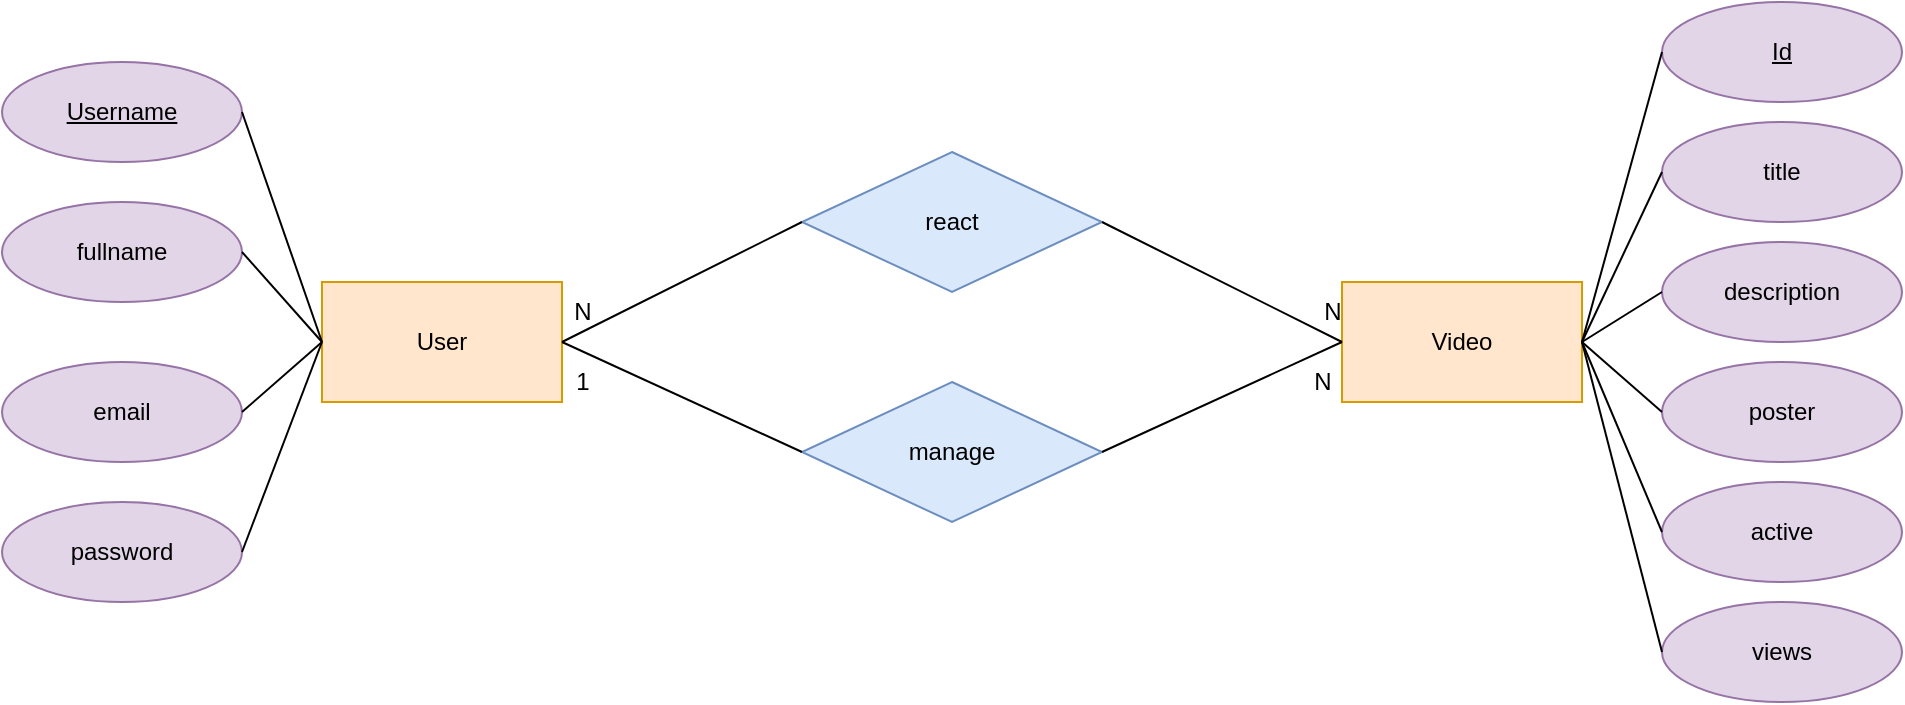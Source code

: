 <mxfile version="21.0.6" type="device"><diagram name="Page-1" id="bs5iMbORWByApO19BrjQ"><mxGraphModel dx="1050" dy="541" grid="1" gridSize="10" guides="1" tooltips="1" connect="1" arrows="1" fold="1" page="1" pageScale="1" pageWidth="850" pageHeight="1100" math="0" shadow="0"><root><mxCell id="0"/><mxCell id="1" parent="0"/><mxCell id="QL25ilSwBisRu-vusex--5" value="User" style="rounded=0;whiteSpace=wrap;html=1;fillColor=#ffe6cc;strokeColor=#d79b00;" parent="1" vertex="1"><mxGeometry x="180" y="310" width="120" height="60" as="geometry"/></mxCell><mxCell id="QL25ilSwBisRu-vusex--7" value="Video" style="rounded=0;whiteSpace=wrap;html=1;fillColor=#ffe6cc;strokeColor=#d79b00;" parent="1" vertex="1"><mxGeometry x="690" y="310" width="120" height="60" as="geometry"/></mxCell><mxCell id="QL25ilSwBisRu-vusex--8" value="&lt;u&gt;Username&lt;/u&gt;" style="ellipse;whiteSpace=wrap;html=1;fillColor=#e1d5e7;strokeColor=#9673a6;" parent="1" vertex="1"><mxGeometry x="20" y="200" width="120" height="50" as="geometry"/></mxCell><mxCell id="QL25ilSwBisRu-vusex--10" value="fullname" style="ellipse;whiteSpace=wrap;html=1;fillColor=#e1d5e7;strokeColor=#9673a6;" parent="1" vertex="1"><mxGeometry x="20" y="270" width="120" height="50" as="geometry"/></mxCell><mxCell id="QL25ilSwBisRu-vusex--11" value="email" style="ellipse;whiteSpace=wrap;html=1;fillColor=#e1d5e7;strokeColor=#9673a6;" parent="1" vertex="1"><mxGeometry x="20" y="350" width="120" height="50" as="geometry"/></mxCell><mxCell id="QL25ilSwBisRu-vusex--12" value="password" style="ellipse;whiteSpace=wrap;html=1;fillColor=#e1d5e7;strokeColor=#9673a6;" parent="1" vertex="1"><mxGeometry x="20" y="420" width="120" height="50" as="geometry"/></mxCell><mxCell id="QL25ilSwBisRu-vusex--14" value="&lt;u&gt;Id&lt;/u&gt;" style="ellipse;whiteSpace=wrap;html=1;fillColor=#e1d5e7;strokeColor=#9673a6;" parent="1" vertex="1"><mxGeometry x="850" y="170" width="120" height="50" as="geometry"/></mxCell><mxCell id="QL25ilSwBisRu-vusex--15" value="title" style="ellipse;whiteSpace=wrap;html=1;fillColor=#e1d5e7;strokeColor=#9673a6;" parent="1" vertex="1"><mxGeometry x="850" y="230" width="120" height="50" as="geometry"/></mxCell><mxCell id="QL25ilSwBisRu-vusex--16" value="description&lt;br&gt;" style="ellipse;whiteSpace=wrap;html=1;fillColor=#e1d5e7;strokeColor=#9673a6;" parent="1" vertex="1"><mxGeometry x="850" y="290" width="120" height="50" as="geometry"/></mxCell><mxCell id="QL25ilSwBisRu-vusex--17" value="poster" style="ellipse;whiteSpace=wrap;html=1;fillColor=#e1d5e7;strokeColor=#9673a6;" parent="1" vertex="1"><mxGeometry x="850" y="350" width="120" height="50" as="geometry"/></mxCell><mxCell id="QL25ilSwBisRu-vusex--18" value="active" style="ellipse;whiteSpace=wrap;html=1;fillColor=#e1d5e7;strokeColor=#9673a6;" parent="1" vertex="1"><mxGeometry x="850" y="410" width="120" height="50" as="geometry"/></mxCell><mxCell id="QL25ilSwBisRu-vusex--19" value="" style="endArrow=none;html=1;rounded=0;entryX=0;entryY=0.5;entryDx=0;entryDy=0;exitX=1;exitY=0.5;exitDx=0;exitDy=0;" parent="1" source="QL25ilSwBisRu-vusex--8" target="QL25ilSwBisRu-vusex--5" edge="1"><mxGeometry width="50" height="50" relative="1" as="geometry"><mxPoint x="150" y="500" as="sourcePoint"/><mxPoint x="200" y="450" as="targetPoint"/></mxGeometry></mxCell><mxCell id="QL25ilSwBisRu-vusex--20" value="" style="endArrow=none;html=1;rounded=0;entryX=0;entryY=0.5;entryDx=0;entryDy=0;exitX=1;exitY=0.5;exitDx=0;exitDy=0;" parent="1" source="QL25ilSwBisRu-vusex--10" target="QL25ilSwBisRu-vusex--5" edge="1"><mxGeometry width="50" height="50" relative="1" as="geometry"><mxPoint x="150" y="235" as="sourcePoint"/><mxPoint x="190" y="350" as="targetPoint"/></mxGeometry></mxCell><mxCell id="QL25ilSwBisRu-vusex--21" value="" style="endArrow=none;html=1;rounded=0;entryX=0;entryY=0.5;entryDx=0;entryDy=0;exitX=1;exitY=0.5;exitDx=0;exitDy=0;" parent="1" source="QL25ilSwBisRu-vusex--11" target="QL25ilSwBisRu-vusex--5" edge="1"><mxGeometry width="50" height="50" relative="1" as="geometry"><mxPoint x="160" y="245" as="sourcePoint"/><mxPoint x="200" y="360" as="targetPoint"/></mxGeometry></mxCell><mxCell id="QL25ilSwBisRu-vusex--22" value="" style="endArrow=none;html=1;rounded=0;exitX=1;exitY=0.5;exitDx=0;exitDy=0;" parent="1" source="QL25ilSwBisRu-vusex--12" edge="1"><mxGeometry width="50" height="50" relative="1" as="geometry"><mxPoint x="170" y="255" as="sourcePoint"/><mxPoint x="180" y="340" as="targetPoint"/></mxGeometry></mxCell><mxCell id="QL25ilSwBisRu-vusex--23" value="" style="endArrow=none;html=1;rounded=0;entryX=0;entryY=0.5;entryDx=0;entryDy=0;exitX=1;exitY=0.5;exitDx=0;exitDy=0;" parent="1" source="QL25ilSwBisRu-vusex--7" target="QL25ilSwBisRu-vusex--14" edge="1"><mxGeometry width="50" height="50" relative="1" as="geometry"><mxPoint x="330" y="265" as="sourcePoint"/><mxPoint x="370" y="380" as="targetPoint"/></mxGeometry></mxCell><mxCell id="QL25ilSwBisRu-vusex--24" value="" style="endArrow=none;html=1;rounded=0;entryX=0;entryY=0.5;entryDx=0;entryDy=0;" parent="1" target="QL25ilSwBisRu-vusex--15" edge="1"><mxGeometry width="50" height="50" relative="1" as="geometry"><mxPoint x="810" y="340" as="sourcePoint"/><mxPoint x="860" y="205" as="targetPoint"/></mxGeometry></mxCell><mxCell id="QL25ilSwBisRu-vusex--25" value="" style="endArrow=none;html=1;rounded=0;entryX=0;entryY=0.5;entryDx=0;entryDy=0;" parent="1" target="QL25ilSwBisRu-vusex--16" edge="1"><mxGeometry width="50" height="50" relative="1" as="geometry"><mxPoint x="810" y="340" as="sourcePoint"/><mxPoint x="870" y="215" as="targetPoint"/></mxGeometry></mxCell><mxCell id="QL25ilSwBisRu-vusex--26" value="" style="endArrow=none;html=1;rounded=0;entryX=0;entryY=0.5;entryDx=0;entryDy=0;" parent="1" target="QL25ilSwBisRu-vusex--17" edge="1"><mxGeometry width="50" height="50" relative="1" as="geometry"><mxPoint x="810" y="340" as="sourcePoint"/><mxPoint x="880" y="225" as="targetPoint"/></mxGeometry></mxCell><mxCell id="QL25ilSwBisRu-vusex--27" value="" style="endArrow=none;html=1;rounded=0;entryX=0;entryY=0.5;entryDx=0;entryDy=0;" parent="1" target="QL25ilSwBisRu-vusex--18" edge="1"><mxGeometry width="50" height="50" relative="1" as="geometry"><mxPoint x="810" y="340" as="sourcePoint"/><mxPoint x="890" y="235" as="targetPoint"/></mxGeometry></mxCell><mxCell id="QL25ilSwBisRu-vusex--29" value="react" style="rhombus;whiteSpace=wrap;html=1;fillColor=#dae8fc;strokeColor=#6c8ebf;" parent="1" vertex="1"><mxGeometry x="420" y="245" width="150" height="70" as="geometry"/></mxCell><mxCell id="QL25ilSwBisRu-vusex--31" value="" style="endArrow=none;html=1;rounded=0;exitX=1;exitY=0.5;exitDx=0;exitDy=0;entryX=0;entryY=0.5;entryDx=0;entryDy=0;" parent="1" source="QL25ilSwBisRu-vusex--5" target="QL25ilSwBisRu-vusex--29" edge="1"><mxGeometry width="50" height="50" relative="1" as="geometry"><mxPoint x="330" y="490" as="sourcePoint"/><mxPoint x="380" y="440" as="targetPoint"/></mxGeometry></mxCell><mxCell id="QL25ilSwBisRu-vusex--33" value="" style="endArrow=none;html=1;rounded=0;exitX=1;exitY=0.5;exitDx=0;exitDy=0;entryX=0;entryY=0.5;entryDx=0;entryDy=0;" parent="1" source="QL25ilSwBisRu-vusex--29" target="QL25ilSwBisRu-vusex--7" edge="1"><mxGeometry width="50" height="50" relative="1" as="geometry"><mxPoint x="310" y="350" as="sourcePoint"/><mxPoint x="440" y="350" as="targetPoint"/></mxGeometry></mxCell><mxCell id="QL25ilSwBisRu-vusex--34" value="N" style="text;html=1;align=center;verticalAlign=middle;resizable=0;points=[];autosize=1;strokeColor=none;fillColor=none;" parent="1" vertex="1"><mxGeometry x="295" y="310" width="30" height="30" as="geometry"/></mxCell><mxCell id="QL25ilSwBisRu-vusex--35" value="N" style="text;html=1;align=center;verticalAlign=middle;resizable=0;points=[];autosize=1;strokeColor=none;fillColor=none;" parent="1" vertex="1"><mxGeometry x="670" y="310" width="30" height="30" as="geometry"/></mxCell><mxCell id="QL25ilSwBisRu-vusex--36" value="manage" style="rhombus;whiteSpace=wrap;html=1;fillColor=#dae8fc;strokeColor=#6c8ebf;" parent="1" vertex="1"><mxGeometry x="420" y="360" width="150" height="70" as="geometry"/></mxCell><mxCell id="QL25ilSwBisRu-vusex--37" value="" style="endArrow=none;html=1;rounded=0;exitX=1;exitY=0.5;exitDx=0;exitDy=0;entryX=0;entryY=0.5;entryDx=0;entryDy=0;" parent="1" source="QL25ilSwBisRu-vusex--5" target="QL25ilSwBisRu-vusex--36" edge="1"><mxGeometry width="50" height="50" relative="1" as="geometry"><mxPoint x="260" y="500" as="sourcePoint"/><mxPoint x="310" y="450" as="targetPoint"/></mxGeometry></mxCell><mxCell id="QL25ilSwBisRu-vusex--38" value="" style="endArrow=none;html=1;rounded=0;exitX=0;exitY=0.5;exitDx=0;exitDy=0;entryX=1;entryY=0.5;entryDx=0;entryDy=0;" parent="1" source="QL25ilSwBisRu-vusex--7" target="QL25ilSwBisRu-vusex--36" edge="1"><mxGeometry width="50" height="50" relative="1" as="geometry"><mxPoint x="310" y="350" as="sourcePoint"/><mxPoint x="440" y="425" as="targetPoint"/></mxGeometry></mxCell><mxCell id="QL25ilSwBisRu-vusex--39" value="N" style="text;html=1;align=center;verticalAlign=middle;resizable=0;points=[];autosize=1;strokeColor=none;fillColor=none;" parent="1" vertex="1"><mxGeometry x="665" y="345" width="30" height="30" as="geometry"/></mxCell><mxCell id="QL25ilSwBisRu-vusex--40" value="1" style="text;html=1;align=center;verticalAlign=middle;resizable=0;points=[];autosize=1;strokeColor=none;fillColor=none;" parent="1" vertex="1"><mxGeometry x="295" y="345" width="30" height="30" as="geometry"/></mxCell><mxCell id="bvJidMqgIvfndZhJK9qI-2" value="views&lt;br&gt;" style="ellipse;whiteSpace=wrap;html=1;fillColor=#e1d5e7;strokeColor=#9673a6;" vertex="1" parent="1"><mxGeometry x="850" y="470" width="120" height="50" as="geometry"/></mxCell><mxCell id="bvJidMqgIvfndZhJK9qI-3" value="" style="endArrow=none;html=1;rounded=0;entryX=0;entryY=0.5;entryDx=0;entryDy=0;" edge="1" parent="1" target="bvJidMqgIvfndZhJK9qI-2"><mxGeometry width="50" height="50" relative="1" as="geometry"><mxPoint x="810" y="340" as="sourcePoint"/><mxPoint x="860" y="445" as="targetPoint"/></mxGeometry></mxCell></root></mxGraphModel></diagram></mxfile>